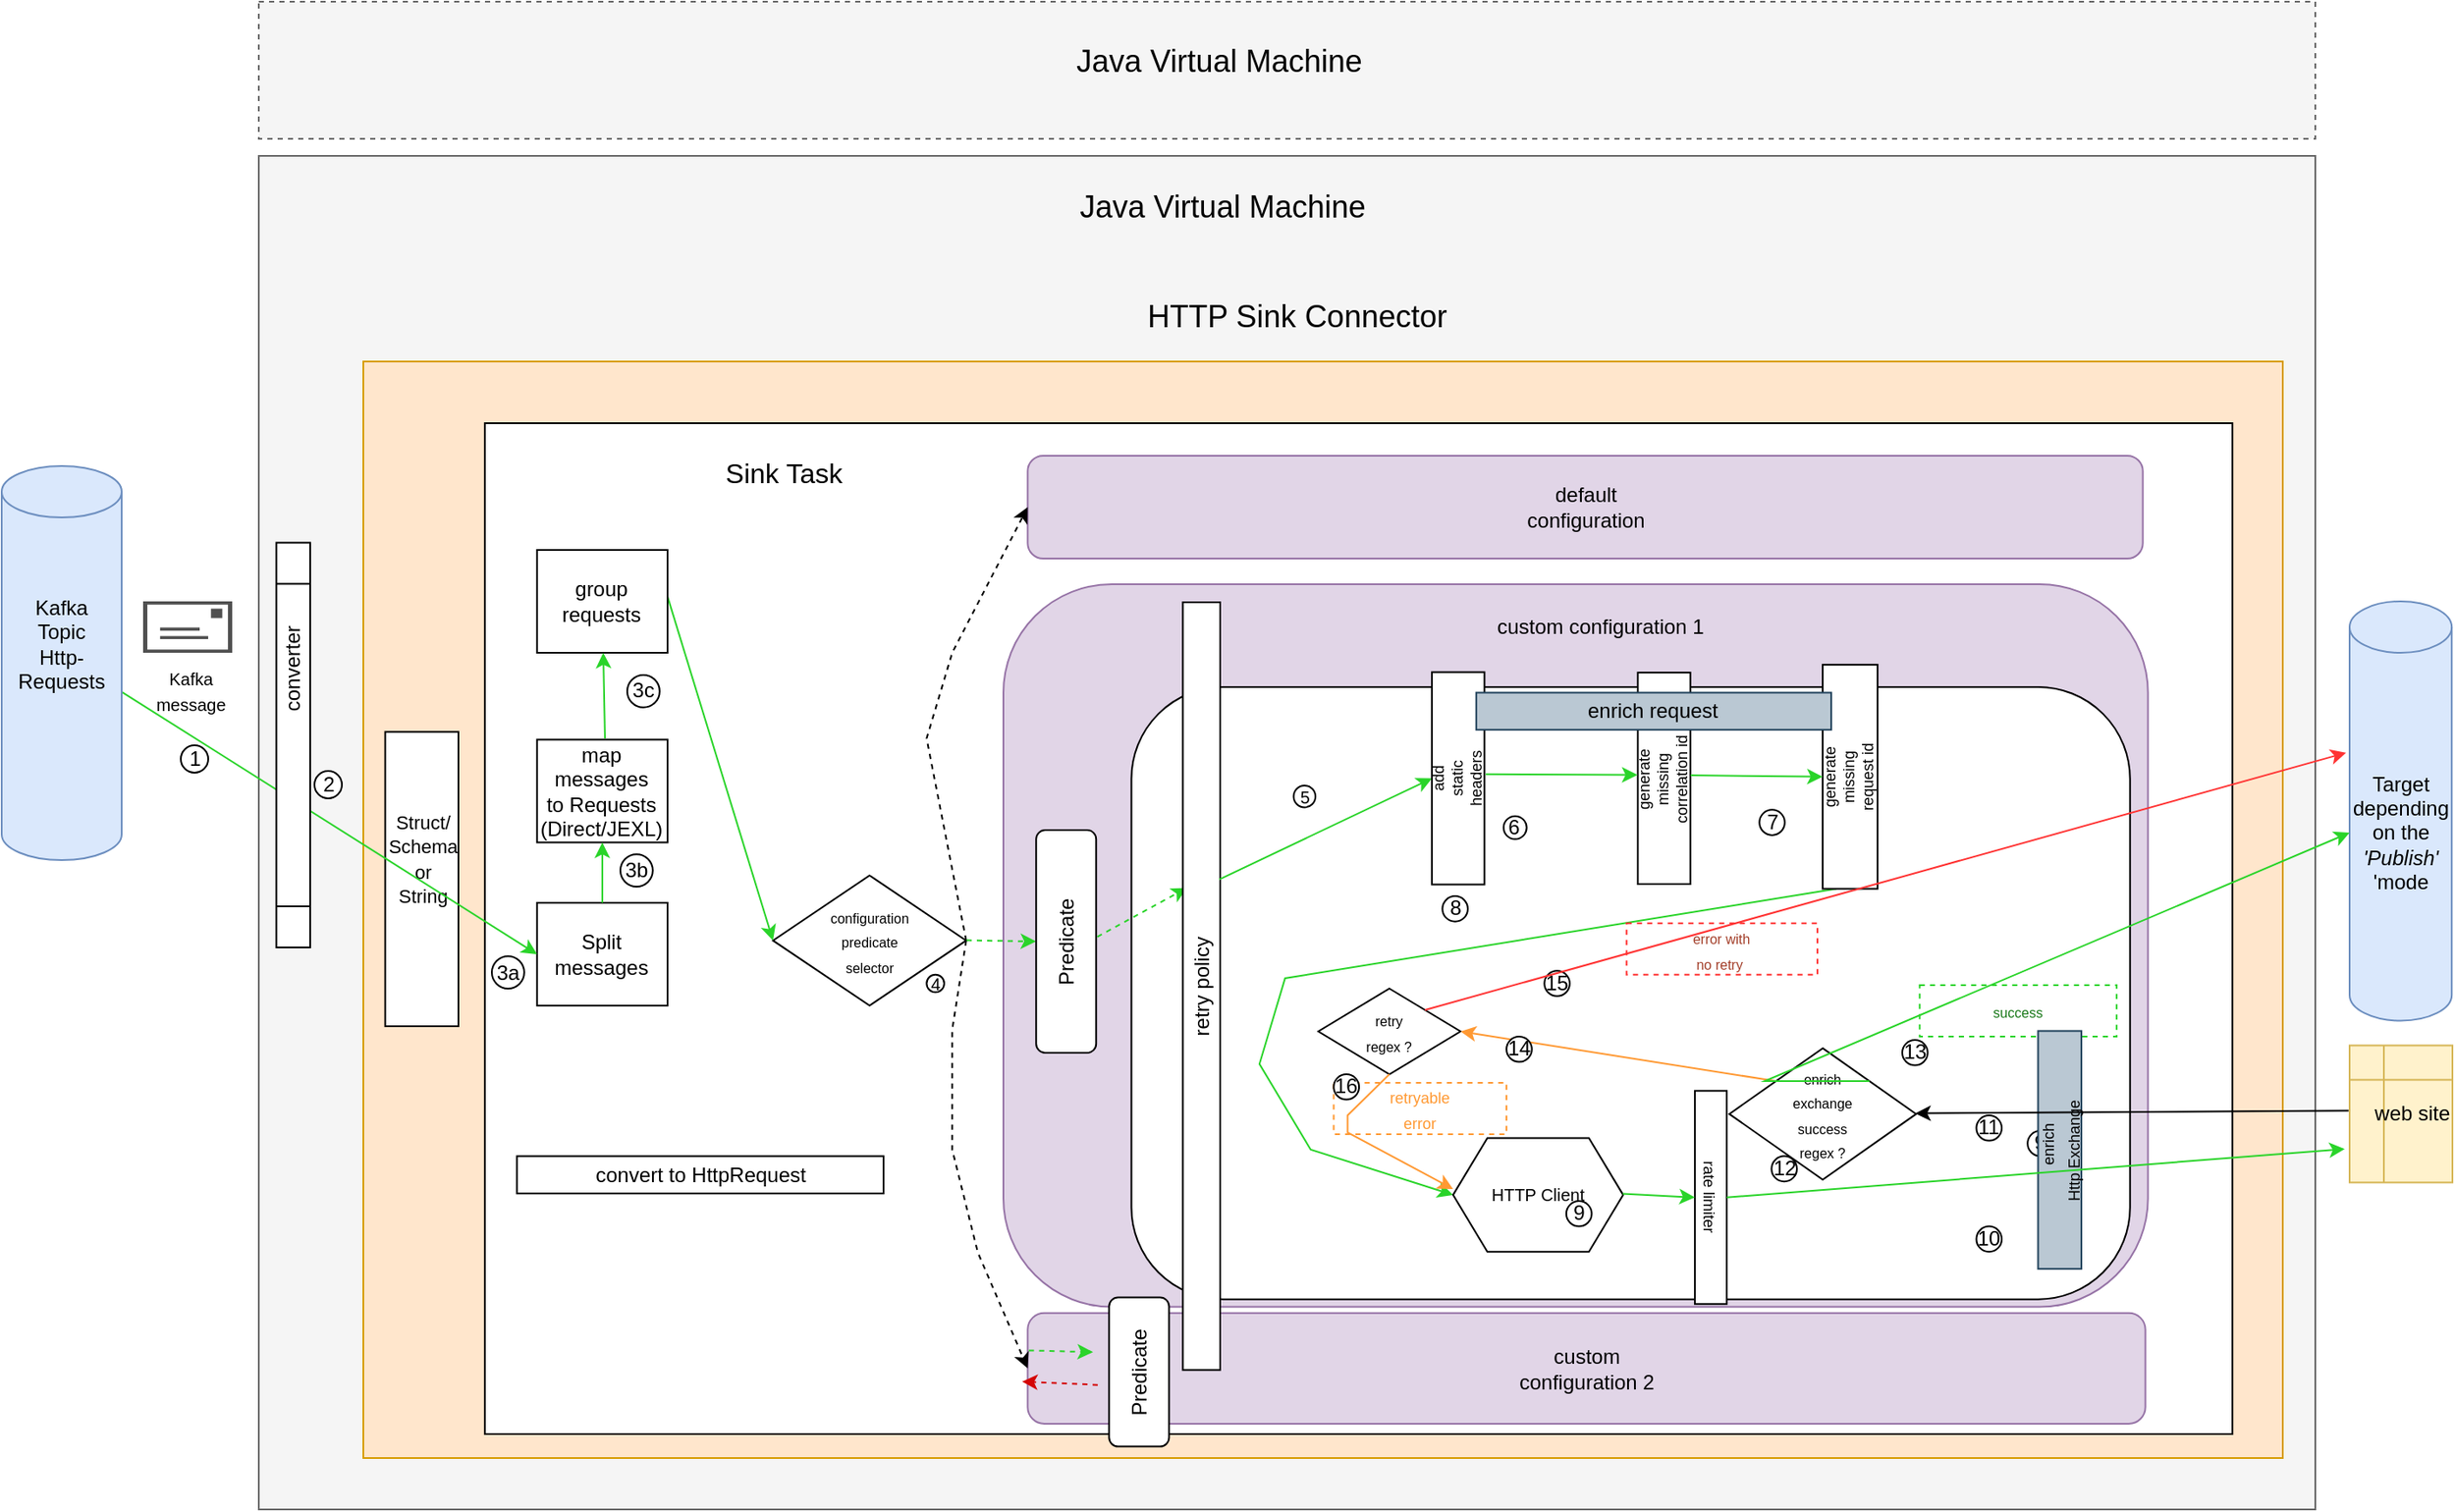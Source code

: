 <mxfile version="24.7.8">
  <diagram name="Page-1" id="ZFtYh5euHaGSYKI5nWg8">
    <mxGraphModel dx="2351" dy="622" grid="1" gridSize="10" guides="1" tooltips="1" connect="1" arrows="1" fold="1" page="1" pageScale="1" pageWidth="1169" pageHeight="827" math="0" shadow="0">
      <root>
        <mxCell id="0" />
        <mxCell id="1" parent="0" />
        <mxCell id="jF5ruYN0ttIUcK19q4et-1" value="" style="rounded=0;whiteSpace=wrap;html=1;" parent="1" vertex="1">
          <mxGeometry x="530" y="350" width="270" height="180" as="geometry" />
        </mxCell>
        <mxCell id="tHTa6dZi5eadQJ8x-i6F-61" value="" style="rounded=0;whiteSpace=wrap;html=1;fillColor=#f5f5f5;fontColor=#333333;strokeColor=#666666;" parent="1" vertex="1">
          <mxGeometry y="100" width="1200" height="790" as="geometry" />
        </mxCell>
        <mxCell id="tHTa6dZi5eadQJ8x-i6F-1" value="" style="rounded=0;whiteSpace=wrap;html=1;fillColor=#ffe6cc;strokeColor=#d79b00;" parent="1" vertex="1">
          <mxGeometry x="61" y="220" width="1120" height="640" as="geometry" />
        </mxCell>
        <mxCell id="XNRodyrHZtmAjJk7T4v3-19" value="" style="rounded=0;whiteSpace=wrap;html=1;" parent="tHTa6dZi5eadQJ8x-i6F-1" vertex="1">
          <mxGeometry x="70.917" y="36" width="1019.71" height="590" as="geometry" />
        </mxCell>
        <mxCell id="tHTa6dZi5eadQJ8x-i6F-13" value="" style="rounded=1;whiteSpace=wrap;html=1;fillColor=#e1d5e7;strokeColor=#9673a6;" parent="tHTa6dZi5eadQJ8x-i6F-1" vertex="1">
          <mxGeometry x="373.503" y="130" width="667.823" height="421.81" as="geometry" />
        </mxCell>
        <mxCell id="tHTa6dZi5eadQJ8x-i6F-53" value="" style="rounded=1;whiteSpace=wrap;html=1;" parent="tHTa6dZi5eadQJ8x-i6F-1" vertex="1">
          <mxGeometry x="448.204" y="190" width="582.665" height="357.34" as="geometry" />
        </mxCell>
        <mxCell id="tHTa6dZi5eadQJ8x-i6F-22" value="&lt;font style=&quot;font-size: 8px;&quot;&gt;configuration&lt;br&gt;predicate&lt;br&gt;selector&lt;/font&gt;" style="rhombus;whiteSpace=wrap;html=1;" parent="tHTa6dZi5eadQJ8x-i6F-1" vertex="1">
          <mxGeometry x="239.042" y="300" width="112.723" height="75.92" as="geometry" />
        </mxCell>
        <mxCell id="tHTa6dZi5eadQJ8x-i6F-14" value="custom&lt;br&gt;configuration 2" style="rounded=1;whiteSpace=wrap;html=1;fillColor=#e1d5e7;strokeColor=#9673a6;" parent="tHTa6dZi5eadQJ8x-i6F-1" vertex="1">
          <mxGeometry x="387.666" y="555.33" width="652.166" height="64.67" as="geometry" />
        </mxCell>
        <mxCell id="tHTa6dZi5eadQJ8x-i6F-26" value="" style="endArrow=classic;html=1;rounded=0;exitX=1;exitY=0.5;exitDx=0;exitDy=0;entryX=0;entryY=0.5;entryDx=0;entryDy=0;dashed=1;" parent="tHTa6dZi5eadQJ8x-i6F-1" source="tHTa6dZi5eadQJ8x-i6F-22" target="tHTa6dZi5eadQJ8x-i6F-14" edge="1">
          <mxGeometry width="50" height="50" relative="1" as="geometry">
            <mxPoint x="342.391" y="325.698" as="sourcePoint" />
            <mxPoint x="430.448" y="336.396" as="targetPoint" />
            <Array as="points">
              <mxPoint x="343.623" y="390" />
              <mxPoint x="343.623" y="460" />
              <mxPoint x="358.563" y="520" />
            </Array>
          </mxGeometry>
        </mxCell>
        <mxCell id="tHTa6dZi5eadQJ8x-i6F-41" value="&lt;font style=&quot;font-size: 9px;&quot;&gt;rate limiter&lt;/font&gt;" style="rounded=0;whiteSpace=wrap;html=1;rotation=90;" parent="tHTa6dZi5eadQJ8x-i6F-1" vertex="1">
          <mxGeometry x="724.052" y="478.6" width="124.427" height="18.6" as="geometry" />
        </mxCell>
        <mxCell id="tHTa6dZi5eadQJ8x-i6F-43" value="" style="endArrow=classic;html=1;rounded=0;exitX=0;exitY=0.25;exitDx=0;exitDy=0;entryX=0;entryY=0.5;entryDx=0;entryDy=0;strokeColor=#2AD42A;" parent="tHTa6dZi5eadQJ8x-i6F-1" source="tHTa6dZi5eadQJ8x-i6F-38" target="tHTa6dZi5eadQJ8x-i6F-48" edge="1">
          <mxGeometry width="50" height="50" relative="1" as="geometry">
            <mxPoint x="838.122" y="300.401" as="sourcePoint" />
            <mxPoint x="862.582" y="300.401" as="targetPoint" />
            <Array as="points">
              <mxPoint x="537.844" y="360" />
              <mxPoint x="522.904" y="410" />
              <mxPoint x="552.784" y="460" />
            </Array>
          </mxGeometry>
        </mxCell>
        <mxCell id="tHTa6dZi5eadQJ8x-i6F-47" value="" style="rounded=0;whiteSpace=wrap;html=1;rotation=-90;" parent="tHTa6dZi5eadQJ8x-i6F-1" vertex="1">
          <mxGeometry x="-51.755" y="280.7" width="171.788" height="42.73" as="geometry" />
        </mxCell>
        <mxCell id="tHTa6dZi5eadQJ8x-i6F-48" value="HTTP Client" style="shape=hexagon;perimeter=hexagonPerimeter2;whiteSpace=wrap;html=1;fixedSize=1;fontSize=10;" parent="tHTa6dZi5eadQJ8x-i6F-1" vertex="1">
          <mxGeometry x="635.875" y="453.27" width="99.257" height="66.33" as="geometry" />
        </mxCell>
        <mxCell id="tHTa6dZi5eadQJ8x-i6F-60" value="&lt;font style=&quot;font-size: 11px;&quot;&gt;Struct/&lt;br&gt;Schema&lt;br style=&quot;border-color: var(--border-color);&quot;&gt;&lt;span style=&quot;border-color: var(--border-color);&quot;&gt;or&lt;/span&gt;&lt;br style=&quot;border-color: var(--border-color);&quot;&gt;&lt;span style=&quot;border-color: var(--border-color);&quot;&gt;String&lt;/span&gt;&lt;/font&gt;" style="text;html=1;strokeColor=none;fillColor=none;align=center;verticalAlign=middle;whiteSpace=wrap;rounded=0;" parent="tHTa6dZi5eadQJ8x-i6F-1" vertex="1">
          <mxGeometry x="-14.02" y="272.968" width="97.842" height="33.511" as="geometry" />
        </mxCell>
        <mxCell id="tHTa6dZi5eadQJ8x-i6F-34" value="" style="endArrow=classic;html=1;rounded=0;entryX=0.628;entryY=0.112;entryDx=0;entryDy=0;exitX=0.521;exitY=1.019;exitDx=0;exitDy=0;exitPerimeter=0;dashed=1;strokeColor=#2AD42A;entryPerimeter=0;" parent="tHTa6dZi5eadQJ8x-i6F-1" source="cOzW87LIYreFFUuOXH_x-15" target="Ac43uv7R3AgQXazofbgx-2" edge="1">
          <mxGeometry width="50" height="50" relative="1" as="geometry">
            <mxPoint x="332.907" y="290" as="sourcePoint" />
            <mxPoint x="715.977" y="261" as="targetPoint" />
          </mxGeometry>
        </mxCell>
        <mxCell id="tHTa6dZi5eadQJ8x-i6F-12" value="default&lt;br&gt;configuration" style="rounded=1;whiteSpace=wrap;html=1;fillColor=#e1d5e7;strokeColor=#9673a6;" parent="tHTa6dZi5eadQJ8x-i6F-1" vertex="1">
          <mxGeometry x="387.667" y="55" width="650.663" height="60" as="geometry" />
        </mxCell>
        <mxCell id="tHTa6dZi5eadQJ8x-i6F-23" value="" style="endArrow=classic;html=1;rounded=0;entryX=0;entryY=0.5;entryDx=0;entryDy=0;dashed=1;exitX=1;exitY=0.5;exitDx=0;exitDy=0;" parent="tHTa6dZi5eadQJ8x-i6F-1" source="tHTa6dZi5eadQJ8x-i6F-22" target="tHTa6dZi5eadQJ8x-i6F-12" edge="1">
          <mxGeometry width="50" height="50" relative="1" as="geometry">
            <mxPoint x="409.521" y="287.321" as="sourcePoint" />
            <mxPoint x="400.629" y="233.049" as="targetPoint" />
            <Array as="points">
              <mxPoint x="328.683" y="220" />
              <mxPoint x="343.623" y="170" />
            </Array>
          </mxGeometry>
        </mxCell>
        <mxCell id="Wj0ktSkpbjUrqCBqz8-A-1" value="&lt;font style=&quot;font-size: 8px;&quot;&gt;enrich&lt;br&gt;exchange&lt;br&gt;success&lt;br&gt;regex ?&lt;/font&gt;" style="rhombus;whiteSpace=wrap;html=1;" parent="tHTa6dZi5eadQJ8x-i6F-1" vertex="1">
          <mxGeometry x="797.066" y="400.84" width="109.006" height="76.7" as="geometry" />
        </mxCell>
        <mxCell id="Wj0ktSkpbjUrqCBqz8-A-2" value="&lt;font style=&quot;font-size: 8px;&quot;&gt;retry&lt;br&gt;regex ?&lt;/font&gt;" style="rhombus;whiteSpace=wrap;html=1;" parent="tHTa6dZi5eadQJ8x-i6F-1" vertex="1">
          <mxGeometry x="557.249" y="366" width="82.973" height="50" as="geometry" />
        </mxCell>
        <mxCell id="Wj0ktSkpbjUrqCBqz8-A-3" value="&lt;font color=&quot;#187818&quot; style=&quot;font-size: 8px;&quot;&gt;success&lt;/font&gt;" style="text;html=1;strokeColor=#2AD42A;fillColor=none;align=center;verticalAlign=middle;whiteSpace=wrap;rounded=0;dashed=1;" parent="tHTa6dZi5eadQJ8x-i6F-1" vertex="1">
          <mxGeometry x="908.157" y="364.0" width="114.921" height="30" as="geometry" />
        </mxCell>
        <mxCell id="Wj0ktSkpbjUrqCBqz8-A-4" value="" style="endArrow=classic;html=1;rounded=0;entryX=1;entryY=0.5;entryDx=0;entryDy=0;exitX=0;exitY=0;exitDx=0;exitDy=0;strokeColor=#FF9933;" parent="tHTa6dZi5eadQJ8x-i6F-1" source="Wj0ktSkpbjUrqCBqz8-A-1" target="Wj0ktSkpbjUrqCBqz8-A-2" edge="1">
          <mxGeometry width="50" height="50" relative="1" as="geometry">
            <mxPoint x="696.824" y="440" as="sourcePoint" />
            <mxPoint x="792.591" y="390" as="targetPoint" />
          </mxGeometry>
        </mxCell>
        <mxCell id="Wj0ktSkpbjUrqCBqz8-A-31" value="&lt;font color=&quot;#a33f2a&quot; style=&quot;font-size: 8px;&quot;&gt;error with&lt;br&gt;no retry&amp;nbsp;&lt;/font&gt;" style="text;html=1;strokeColor=#FF3333;fillColor=none;align=center;verticalAlign=middle;whiteSpace=wrap;rounded=0;dashed=1;" parent="tHTa6dZi5eadQJ8x-i6F-1" vertex="1">
          <mxGeometry x="737.145" y="327.9" width="111.334" height="30" as="geometry" />
        </mxCell>
        <mxCell id="Wj0ktSkpbjUrqCBqz8-A-33" value="" style="endArrow=classic;html=1;rounded=0;entryX=0;entryY=0.448;entryDx=0;entryDy=0;exitX=0.5;exitY=1;exitDx=0;exitDy=0;entryPerimeter=0;strokeColor=#FF9933;" parent="tHTa6dZi5eadQJ8x-i6F-1" source="Wj0ktSkpbjUrqCBqz8-A-2" target="tHTa6dZi5eadQJ8x-i6F-48" edge="1">
          <mxGeometry width="50" height="50" relative="1" as="geometry">
            <mxPoint x="802.168" y="436" as="sourcePoint" />
            <mxPoint x="690.755" y="459.675" as="targetPoint" />
            <Array as="points">
              <mxPoint x="574.321" y="440" />
              <mxPoint x="574.321" y="450" />
            </Array>
          </mxGeometry>
        </mxCell>
        <mxCell id="XNRodyrHZtmAjJk7T4v3-3" value="3a" style="ellipse;whiteSpace=wrap;html=1;aspect=fixed;" parent="tHTa6dZi5eadQJ8x-i6F-1" vertex="1">
          <mxGeometry x="75" y="347.1" width="18.9" height="18.9" as="geometry" />
        </mxCell>
        <mxCell id="XNRodyrHZtmAjJk7T4v3-10" value="9" style="ellipse;whiteSpace=wrap;html=1;aspect=fixed;" parent="tHTa6dZi5eadQJ8x-i6F-1" vertex="1">
          <mxGeometry x="971.11" y="449" width="14.8" height="14.8" as="geometry" />
        </mxCell>
        <mxCell id="XNRodyrHZtmAjJk7T4v3-11" value="10" style="ellipse;whiteSpace=wrap;html=1;aspect=fixed;" parent="tHTa6dZi5eadQJ8x-i6F-1" vertex="1">
          <mxGeometry x="941.227" y="504.8" width="14.8" height="14.8" as="geometry" />
        </mxCell>
        <mxCell id="XNRodyrHZtmAjJk7T4v3-12" value="11" style="ellipse;whiteSpace=wrap;html=1;aspect=fixed;" parent="tHTa6dZi5eadQJ8x-i6F-1" vertex="1">
          <mxGeometry x="941.222" y="440" width="14.8" height="14.8" as="geometry" />
        </mxCell>
        <mxCell id="XNRodyrHZtmAjJk7T4v3-14" value="12" style="ellipse;whiteSpace=wrap;html=1;aspect=fixed;" parent="tHTa6dZi5eadQJ8x-i6F-1" vertex="1">
          <mxGeometry x="821.707" y="463.8" width="14.8" height="14.8" as="geometry" />
        </mxCell>
        <mxCell id="XNRodyrHZtmAjJk7T4v3-20" value="&lt;font style=&quot;font-size: 16px;&quot;&gt;Sink Task&lt;/font&gt;" style="text;html=1;strokeColor=none;fillColor=none;align=center;verticalAlign=middle;whiteSpace=wrap;rounded=0;fontSize=16;" parent="tHTa6dZi5eadQJ8x-i6F-1" vertex="1">
          <mxGeometry x="191.547" y="50" width="107.255" height="30" as="geometry" />
        </mxCell>
        <mxCell id="Ac43uv7R3AgQXazofbgx-2" value="retry policy" style="rounded=0;whiteSpace=wrap;html=1;rotation=-90;" parent="tHTa6dZi5eadQJ8x-i6F-1" vertex="1">
          <mxGeometry x="265.053" y="353.7" width="448.069" height="21.78" as="geometry" />
        </mxCell>
        <mxCell id="Ac43uv7R3AgQXazofbgx-5" value="" style="endArrow=classic;html=1;rounded=0;exitX=0.997;exitY=0.489;exitDx=0;exitDy=0;exitPerimeter=0;entryX=0.5;entryY=1;entryDx=0;entryDy=0;strokeColor=#2AD42A;" parent="tHTa6dZi5eadQJ8x-i6F-1" source="tHTa6dZi5eadQJ8x-i6F-48" target="tHTa6dZi5eadQJ8x-i6F-41" edge="1">
          <mxGeometry width="50" height="50" relative="1" as="geometry">
            <mxPoint x="686.731" y="477.54" as="sourcePoint" />
            <mxPoint x="973.891" y="507.54" as="targetPoint" />
          </mxGeometry>
        </mxCell>
        <mxCell id="Ac43uv7R3AgQXazofbgx-6" value="&lt;font color=&quot;#ff9933&quot; style=&quot;font-size: 9px;&quot;&gt;&lt;font style=&quot;font-size: 9px;&quot;&gt;retryable&lt;br&gt;&lt;/font&gt;error&lt;/font&gt;" style="text;html=1;strokeColor=#FF9933;fillColor=none;align=center;verticalAlign=middle;whiteSpace=wrap;rounded=0;dashed=1;" parent="tHTa6dZi5eadQJ8x-i6F-1" vertex="1">
          <mxGeometry x="566.231" y="421" width="100.816" height="30" as="geometry" />
        </mxCell>
        <mxCell id="Ac43uv7R3AgQXazofbgx-7" value="&lt;font style=&quot;font-size: 9px;&quot;&gt;&amp;nbsp; &amp;nbsp;enrich &lt;br&gt;Http Exchange&lt;/font&gt;" style="rounded=0;whiteSpace=wrap;html=1;rotation=-90;fillColor=#bac8d3;strokeColor=#23445d;" parent="tHTa6dZi5eadQJ8x-i6F-1" vertex="1">
          <mxGeometry x="920.431" y="447.53" width="138.853" height="25.26" as="geometry" />
        </mxCell>
        <mxCell id="cOzW87LIYreFFUuOXH_x-1" value="convert to HttpRequest" style="rounded=0;whiteSpace=wrap;html=1;rotation=0;" parent="tHTa6dZi5eadQJ8x-i6F-1" vertex="1">
          <mxGeometry x="89.648" y="463.8" width="213.935" height="21.78" as="geometry" />
        </mxCell>
        <mxCell id="XNRodyrHZtmAjJk7T4v3-4" value="&lt;font style=&quot;font-size: 10px;&quot;&gt;4&lt;/font&gt;" style="ellipse;whiteSpace=wrap;html=1;aspect=fixed;" parent="tHTa6dZi5eadQJ8x-i6F-1" vertex="1">
          <mxGeometry x="328.69" y="357.895" width="10.264" height="10.264" as="geometry" />
        </mxCell>
        <mxCell id="4L-dwNQLfdC4OtOo0L4F-2" value="" style="group" parent="tHTa6dZi5eadQJ8x-i6F-1" vertex="1" connectable="0">
          <mxGeometry x="508.477" y="182.99" width="288.597" height="143.87" as="geometry" />
        </mxCell>
        <mxCell id="XNRodyrHZtmAjJk7T4v3-9" value="8" style="ellipse;whiteSpace=wrap;html=1;aspect=fixed;" parent="4L-dwNQLfdC4OtOo0L4F-2" vertex="1">
          <mxGeometry x="121.186" y="129.07" width="14.8" height="14.8" as="geometry" />
        </mxCell>
        <mxCell id="cOzW87LIYreFFUuOXH_x-14" value="" style="group" parent="4L-dwNQLfdC4OtOo0L4F-2" vertex="1" connectable="0">
          <mxGeometry x="40.338" y="65.5" width="136.657" height="30.3" as="geometry" />
        </mxCell>
        <mxCell id="XNRodyrHZtmAjJk7T4v3-7" value="6" style="ellipse;whiteSpace=wrap;html=1;aspect=fixed;" parent="cOzW87LIYreFFUuOXH_x-14" vertex="1">
          <mxGeometry x="116.533" y="16.83" width="13.47" height="13.47" as="geometry" />
        </mxCell>
        <mxCell id="XNRodyrHZtmAjJk7T4v3-5" value="&lt;font style=&quot;font-size: 10px;&quot;&gt;5&lt;/font&gt;" style="ellipse;whiteSpace=wrap;html=1;aspect=fixed;" parent="cOzW87LIYreFFUuOXH_x-14" vertex="1">
          <mxGeometry x="-5.976" y="-1" width="12.73" height="12.73" as="geometry" />
        </mxCell>
        <mxCell id="cOzW87LIYreFFUuOXH_x-3" value="" style="endArrow=classic;html=1;rounded=0;exitX=0.639;exitY=0.975;exitDx=0;exitDy=0;entryX=0.5;entryY=0;entryDx=0;entryDy=0;exitPerimeter=0;strokeColor=#2AD42A;" parent="tHTa6dZi5eadQJ8x-i6F-1" source="Ac43uv7R3AgQXazofbgx-2" target="tHTa6dZi5eadQJ8x-i6F-35" edge="1">
          <mxGeometry width="50" height="50" relative="1" as="geometry">
            <mxPoint x="570.757" y="255.21" as="sourcePoint" />
            <mxPoint x="643.964" y="255.21" as="targetPoint" />
          </mxGeometry>
        </mxCell>
        <mxCell id="UUoB5hmwORXYYPmFXGst-3" value="9" style="ellipse;whiteSpace=wrap;html=1;aspect=fixed;" parent="tHTa6dZi5eadQJ8x-i6F-1" vertex="1">
          <mxGeometry x="701.943" y="490" width="14.8" height="14.8" as="geometry" />
        </mxCell>
        <mxCell id="cOzW87LIYreFFUuOXH_x-9" value="14" style="ellipse;whiteSpace=wrap;html=1;aspect=fixed;" parent="tHTa6dZi5eadQJ8x-i6F-1" vertex="1">
          <mxGeometry x="667.047" y="394.0" width="14.8" height="14.8" as="geometry" />
        </mxCell>
        <mxCell id="cOzW87LIYreFFUuOXH_x-10" value="15" style="ellipse;whiteSpace=wrap;html=1;aspect=fixed;" parent="tHTa6dZi5eadQJ8x-i6F-1" vertex="1">
          <mxGeometry x="689.158" y="355.63" width="14.8" height="14.8" as="geometry" />
        </mxCell>
        <mxCell id="cOzW87LIYreFFUuOXH_x-11" value="16" style="ellipse;whiteSpace=wrap;html=1;aspect=fixed;" parent="tHTa6dZi5eadQJ8x-i6F-1" vertex="1">
          <mxGeometry x="566.231" y="416" width="14.8" height="14.8" as="geometry" />
        </mxCell>
        <mxCell id="tHTa6dZi5eadQJ8x-i6F-16" value="custom configuration 1" style="text;html=1;strokeColor=none;fillColor=none;align=center;verticalAlign=middle;whiteSpace=wrap;rounded=0;" parent="tHTa6dZi5eadQJ8x-i6F-1" vertex="1">
          <mxGeometry x="655.408" y="140" width="134.461" height="30" as="geometry" />
        </mxCell>
        <mxCell id="cOzW87LIYreFFUuOXH_x-13" value="" style="group" parent="tHTa6dZi5eadQJ8x-i6F-1" vertex="1" connectable="0">
          <mxGeometry x="597.605" y="174.73" width="239.125" height="128.27" as="geometry" />
        </mxCell>
        <mxCell id="cOzW87LIYreFFUuOXH_x-2" value="" style="group;rotation=0;" parent="cOzW87LIYreFFUuOXH_x-13" vertex="1" connectable="0">
          <mxGeometry width="207.145" height="128.27" as="geometry" />
        </mxCell>
        <mxCell id="tHTa6dZi5eadQJ8x-i6F-38" value="generate&lt;br style=&quot;font-size: 9px;&quot;&gt;missing&lt;br style=&quot;font-size: 9px;&quot;&gt;request id" style="rounded=0;whiteSpace=wrap;html=1;rotation=-90;fontSize=9;" parent="cOzW87LIYreFFUuOXH_x-2" vertex="1">
          <mxGeometry x="204.555" y="51.608" width="130.812" height="32.032" as="geometry" />
        </mxCell>
        <mxCell id="tHTa6dZi5eadQJ8x-i6F-35" value="add&lt;br style=&quot;font-size: 9px;&quot;&gt;static&lt;br style=&quot;font-size: 9px;&quot;&gt;headers" style="rounded=0;whiteSpace=wrap;html=1;rotation=-90;fontSize=9;" parent="cOzW87LIYreFFUuOXH_x-2" vertex="1">
          <mxGeometry x="-20.714" y="53.221" width="123.936" height="30.655" as="geometry" />
        </mxCell>
        <mxCell id="tHTa6dZi5eadQJ8x-i6F-37" value="&lt;font style=&quot;font-size: 9px;&quot;&gt;generate&lt;br style=&quot;font-size: 9px;&quot;&gt;missing&lt;br style=&quot;font-size: 9px;&quot;&gt;correlation id&lt;/font&gt;" style="rounded=0;whiteSpace=wrap;html=1;rotation=-90;fontSize=9;" parent="cOzW87LIYreFFUuOXH_x-2" vertex="1">
          <mxGeometry x="99.688" y="53.221" width="123.43" height="30.655" as="geometry" />
        </mxCell>
        <mxCell id="jF5ruYN0ttIUcK19q4et-3" value="enrich request" style="rounded=0;whiteSpace=wrap;html=1;fillColor=#bac8d3;strokeColor=#23445d;rotation=0;" parent="cOzW87LIYreFFUuOXH_x-2" vertex="1">
          <mxGeometry x="51.786" y="18.547" width="207.145" height="21.641" as="geometry" />
        </mxCell>
        <mxCell id="tHTa6dZi5eadQJ8x-i6F-39" value="" style="endArrow=classic;html=1;rounded=0;exitX=0.519;exitY=1.024;exitDx=0;exitDy=0;entryX=0.516;entryY=-0.006;entryDx=0;entryDy=0;entryPerimeter=0;exitPerimeter=0;strokeColor=#2AD42A;" parent="cOzW87LIYreFFUuOXH_x-2" source="tHTa6dZi5eadQJ8x-i6F-35" target="tHTa6dZi5eadQJ8x-i6F-37" edge="1">
          <mxGeometry width="50" height="50" relative="1" as="geometry">
            <mxPoint x="702.998" y="154.824" as="sourcePoint" />
            <mxPoint x="752.194" y="155.63" as="targetPoint" />
          </mxGeometry>
        </mxCell>
        <mxCell id="tHTa6dZi5eadQJ8x-i6F-40" value="" style="endArrow=classic;html=1;rounded=0;exitX=0.514;exitY=1.006;exitDx=0;exitDy=0;entryX=0.5;entryY=0;entryDx=0;entryDy=0;exitPerimeter=0;strokeColor=#2AD42A;" parent="cOzW87LIYreFFUuOXH_x-2" source="tHTa6dZi5eadQJ8x-i6F-37" target="tHTa6dZi5eadQJ8x-i6F-38" edge="1">
          <mxGeometry width="50" height="50" relative="1" as="geometry">
            <mxPoint x="794.918" y="155.63" as="sourcePoint" />
            <mxPoint x="815.632" y="155.63" as="targetPoint" />
          </mxGeometry>
        </mxCell>
        <mxCell id="XNRodyrHZtmAjJk7T4v3-8" value="7" style="ellipse;whiteSpace=wrap;html=1;aspect=fixed;" parent="cOzW87LIYreFFUuOXH_x-13" vertex="1">
          <mxGeometry x="217.014" y="86.91" width="14.8" height="14.8" as="geometry" />
        </mxCell>
        <mxCell id="cOzW87LIYreFFUuOXH_x-5" value="13" style="ellipse;whiteSpace=wrap;html=1;aspect=fixed;" parent="tHTa6dZi5eadQJ8x-i6F-1" vertex="1">
          <mxGeometry x="897.991" y="396.0" width="14.8" height="14.8" as="geometry" />
        </mxCell>
        <mxCell id="cOzW87LIYreFFUuOXH_x-16" value="" style="endArrow=classic;html=1;rounded=0;entryX=0.5;entryY=0;entryDx=0;entryDy=0;exitX=1.002;exitY=0.498;exitDx=0;exitDy=0;exitPerimeter=0;dashed=1;strokeColor=#2AD42A;" parent="tHTa6dZi5eadQJ8x-i6F-1" source="tHTa6dZi5eadQJ8x-i6F-22" target="cOzW87LIYreFFUuOXH_x-15" edge="1">
          <mxGeometry width="50" height="50" relative="1" as="geometry">
            <mxPoint x="815.731" y="488" as="sourcePoint" />
            <mxPoint x="939.733" y="476" as="targetPoint" />
          </mxGeometry>
        </mxCell>
        <mxCell id="cOzW87LIYreFFUuOXH_x-15" value="Predicate" style="rounded=1;whiteSpace=wrap;html=1;rotation=-90;" parent="tHTa6dZi5eadQJ8x-i6F-1" vertex="1">
          <mxGeometry x="345.117" y="321" width="129.979" height="35" as="geometry" />
        </mxCell>
        <mxCell id="cOzW87LIYreFFUuOXH_x-17" value="Predicate" style="rounded=1;whiteSpace=wrap;html=1;rotation=-90;" parent="tHTa6dZi5eadQJ8x-i6F-1" vertex="1">
          <mxGeometry x="409.15" y="572.26" width="87.011" height="35" as="geometry" />
        </mxCell>
        <mxCell id="cOzW87LIYreFFUuOXH_x-19" value="" style="endArrow=classic;html=1;rounded=0;entryX=0.5;entryY=0;entryDx=0;entryDy=0;exitX=0.001;exitY=0.338;exitDx=0;exitDy=0;exitPerimeter=0;dashed=1;strokeColor=#2AD42A;" parent="tHTa6dZi5eadQJ8x-i6F-1" source="tHTa6dZi5eadQJ8x-i6F-14" edge="1">
          <mxGeometry width="50" height="50" relative="1" as="geometry">
            <mxPoint x="394.419" y="577.17" as="sourcePoint" />
            <mxPoint x="425.793" y="578.17" as="targetPoint" />
          </mxGeometry>
        </mxCell>
        <mxCell id="cOzW87LIYreFFUuOXH_x-20" value="" style="endArrow=classic;html=1;rounded=0;exitX=0.559;exitY=0.039;exitDx=0;exitDy=0;exitPerimeter=0;dashed=1;strokeColor=#D40606;entryX=-0.005;entryY=0.449;entryDx=0;entryDy=0;entryPerimeter=0;" parent="tHTa6dZi5eadQJ8x-i6F-1" edge="1">
          <mxGeometry width="50" height="50" relative="1" as="geometry">
            <mxPoint x="428.55" y="597.324" as="sourcePoint" />
            <mxPoint x="384.405" y="595.367" as="targetPoint" />
          </mxGeometry>
        </mxCell>
        <mxCell id="ErqVy0nXkdoiBcEUxx5d-2" value="" style="endArrow=classic;html=1;rounded=0;entryX=0;entryY=0.5;entryDx=0;entryDy=0;strokeColor=#2AD42A;exitX=0.985;exitY=0.393;exitDx=0;exitDy=0;exitPerimeter=0;" parent="tHTa6dZi5eadQJ8x-i6F-1" target="tHTa6dZi5eadQJ8x-i6F-22" edge="1" source="0v6PDwLNq707CokXKCBI-8">
          <mxGeometry width="50" height="50" relative="1" as="geometry">
            <mxPoint x="198.566" y="350" as="sourcePoint" />
            <mxPoint x="102.12" y="312" as="targetPoint" />
          </mxGeometry>
        </mxCell>
        <mxCell id="0v6PDwLNq707CokXKCBI-4" value="Split&lt;div&gt;messages&lt;/div&gt;" style="rounded=0;whiteSpace=wrap;html=1;" vertex="1" parent="tHTa6dZi5eadQJ8x-i6F-1">
          <mxGeometry x="101.36" y="315.92" width="76.18" height="60" as="geometry" />
        </mxCell>
        <mxCell id="0v6PDwLNq707CokXKCBI-5" value="map&lt;div&gt;messages&lt;/div&gt;&lt;div&gt;to Requests&lt;/div&gt;&lt;div&gt;(Direct/JEXL)&lt;/div&gt;" style="rounded=0;whiteSpace=wrap;html=1;" vertex="1" parent="tHTa6dZi5eadQJ8x-i6F-1">
          <mxGeometry x="101.36" y="220.7" width="76.18" height="60" as="geometry" />
        </mxCell>
        <mxCell id="0v6PDwLNq707CokXKCBI-7" value="" style="endArrow=classic;html=1;rounded=0;entryX=0.5;entryY=1;entryDx=0;entryDy=0;strokeColor=#2AD42A;exitX=0.5;exitY=0;exitDx=0;exitDy=0;" edge="1" parent="tHTa6dZi5eadQJ8x-i6F-1" source="0v6PDwLNq707CokXKCBI-4" target="0v6PDwLNq707CokXKCBI-5">
          <mxGeometry width="50" height="50" relative="1" as="geometry">
            <mxPoint x="208.566" y="360" as="sourcePoint" />
            <mxPoint x="249" y="348" as="targetPoint" />
          </mxGeometry>
        </mxCell>
        <mxCell id="0v6PDwLNq707CokXKCBI-8" value="group&lt;div&gt;requests&lt;/div&gt;" style="rounded=0;whiteSpace=wrap;html=1;" vertex="1" parent="tHTa6dZi5eadQJ8x-i6F-1">
          <mxGeometry x="101.36" y="110" width="76.18" height="60" as="geometry" />
        </mxCell>
        <mxCell id="0v6PDwLNq707CokXKCBI-10" value="3b" style="ellipse;whiteSpace=wrap;html=1;aspect=fixed;" vertex="1" parent="tHTa6dZi5eadQJ8x-i6F-1">
          <mxGeometry x="150" y="287.58" width="18.9" height="18.9" as="geometry" />
        </mxCell>
        <mxCell id="0v6PDwLNq707CokXKCBI-11" value="3c" style="ellipse;whiteSpace=wrap;html=1;aspect=fixed;" vertex="1" parent="tHTa6dZi5eadQJ8x-i6F-1">
          <mxGeometry x="154" y="182.99" width="18.9" height="18.9" as="geometry" />
        </mxCell>
        <mxCell id="tHTa6dZi5eadQJ8x-i6F-2" value="&lt;font style=&quot;font-size: 18px;&quot;&gt;HTTP Sink Connector&lt;/font&gt;" style="text;html=1;strokeColor=none;fillColor=none;align=center;verticalAlign=middle;whiteSpace=wrap;rounded=0;" parent="1" vertex="1">
          <mxGeometry x="482" y="179" width="248" height="30" as="geometry" />
        </mxCell>
        <mxCell id="tHTa6dZi5eadQJ8x-i6F-11" value="" style="endArrow=classic;html=1;rounded=0;exitX=1.005;exitY=0.574;exitDx=0;exitDy=0;exitPerimeter=0;entryX=0;entryY=0.5;entryDx=0;entryDy=0;strokeColor=#2AD42A;" parent="1" source="tHTa6dZi5eadQJ8x-i6F-5" target="0v6PDwLNq707CokXKCBI-4" edge="1">
          <mxGeometry width="50" height="50" relative="1" as="geometry">
            <mxPoint x="680" y="430" as="sourcePoint" />
            <mxPoint x="138.082" y="548.7" as="targetPoint" />
          </mxGeometry>
        </mxCell>
        <mxCell id="tHTa6dZi5eadQJ8x-i6F-62" value="&lt;font style=&quot;font-size: 18px;&quot;&gt;Java Virtual Machine&lt;/font&gt;" style="text;html=1;strokeColor=none;fillColor=none;align=center;verticalAlign=middle;whiteSpace=wrap;rounded=0;" parent="1" vertex="1">
          <mxGeometry x="468" y="115" width="189" height="30" as="geometry" />
        </mxCell>
        <mxCell id="tHTa6dZi5eadQJ8x-i6F-18" value="Target&lt;br&gt;depending on the &lt;i&gt;&#39;Publish&#39;&lt;/i&gt; &#39;mode" style="shape=cylinder3;whiteSpace=wrap;html=1;boundedLbl=1;backgroundOutline=1;size=15;fillColor=#dae8fc;strokeColor=#6c8ebf;" parent="1" vertex="1">
          <mxGeometry x="1220" y="360" width="59.6" height="244.75" as="geometry" />
        </mxCell>
        <mxCell id="tHTa6dZi5eadQJ8x-i6F-51" value="&amp;nbsp; &amp;nbsp; web site" style="shape=internalStorage;whiteSpace=wrap;html=1;backgroundOutline=1;fillColor=#fff2cc;strokeColor=#d6b656;" parent="1" vertex="1">
          <mxGeometry x="1220" y="619.19" width="60" height="80" as="geometry" />
        </mxCell>
        <mxCell id="tHTa6dZi5eadQJ8x-i6F-55" value="" style="endArrow=classic;html=1;rounded=0;exitX=-0.01;exitY=0.475;exitDx=0;exitDy=0;exitPerimeter=0;" parent="1" source="tHTa6dZi5eadQJ8x-i6F-51" target="Wj0ktSkpbjUrqCBqz8-A-1" edge="1">
          <mxGeometry width="50" height="50" relative="1" as="geometry">
            <mxPoint x="1053.073" y="640.2" as="sourcePoint" />
            <mxPoint x="833" y="630" as="targetPoint" />
          </mxGeometry>
        </mxCell>
        <mxCell id="tHTa6dZi5eadQJ8x-i6F-52" value="" style="endArrow=classic;html=1;rounded=0;exitX=0.5;exitY=0;exitDx=0;exitDy=0;strokeColor=#2AD42A;entryX=-0.047;entryY=0.755;entryDx=0;entryDy=0;entryPerimeter=0;" parent="1" source="tHTa6dZi5eadQJ8x-i6F-41" target="tHTa6dZi5eadQJ8x-i6F-51" edge="1">
          <mxGeometry width="50" height="50" relative="1" as="geometry">
            <mxPoint x="814" y="661" as="sourcePoint" />
            <mxPoint x="1053" y="680" as="targetPoint" />
          </mxGeometry>
        </mxCell>
        <mxCell id="Wj0ktSkpbjUrqCBqz8-A-5" value="" style="endArrow=classic;html=1;rounded=0;exitX=1;exitY=0;exitDx=0;exitDy=0;entryX=-0.034;entryY=0.361;entryDx=0;entryDy=0;entryPerimeter=0;strokeColor=#FF3333;" parent="1" source="Wj0ktSkpbjUrqCBqz8-A-2" target="tHTa6dZi5eadQJ8x-i6F-18" edge="1">
          <mxGeometry width="50" height="50" relative="1" as="geometry">
            <mxPoint x="793" y="600" as="sourcePoint" />
            <mxPoint x="843" y="550" as="targetPoint" />
          </mxGeometry>
        </mxCell>
        <mxCell id="XNRodyrHZtmAjJk7T4v3-1" value="1" style="ellipse;whiteSpace=wrap;html=1;aspect=fixed;" parent="1" vertex="1">
          <mxGeometry x="-45.5" y="444" width="16" height="16" as="geometry" />
        </mxCell>
        <mxCell id="XNRodyrHZtmAjJk7T4v3-2" value="2" style="ellipse;whiteSpace=wrap;html=1;aspect=fixed;" parent="1" vertex="1">
          <mxGeometry x="32.5" y="459" width="16" height="16" as="geometry" />
        </mxCell>
        <mxCell id="XNRodyrHZtmAjJk7T4v3-17" value="" style="rounded=0;whiteSpace=wrap;html=1;dashed=1;fillColor=#f5f5f5;fontColor=#333333;strokeColor=#666666;" parent="1" vertex="1">
          <mxGeometry y="10" width="1200" height="80" as="geometry" />
        </mxCell>
        <mxCell id="XNRodyrHZtmAjJk7T4v3-18" value="&lt;font style=&quot;font-size: 18px;&quot;&gt;Java Virtual Machine&lt;/font&gt;" style="text;html=1;strokeColor=none;fillColor=none;align=center;verticalAlign=middle;whiteSpace=wrap;rounded=0;" parent="1" vertex="1">
          <mxGeometry x="461" y="30" width="199" height="30" as="geometry" />
        </mxCell>
        <mxCell id="UUoB5hmwORXYYPmFXGst-1" value="" style="group" parent="1" vertex="1" connectable="0">
          <mxGeometry x="-80" y="360" width="80" height="72" as="geometry" />
        </mxCell>
        <mxCell id="tHTa6dZi5eadQJ8x-i6F-9" value="" style="sketch=0;pointerEvents=1;shadow=0;dashed=0;html=1;strokeColor=none;fillColor=#505050;labelPosition=center;verticalLabelPosition=bottom;verticalAlign=top;outlineConnect=0;align=center;shape=mxgraph.office.concepts.email;" parent="UUoB5hmwORXYYPmFXGst-1" vertex="1">
          <mxGeometry x="12.5" width="52" height="30" as="geometry" />
        </mxCell>
        <mxCell id="tHTa6dZi5eadQJ8x-i6F-10" value="&lt;font style=&quot;font-size: 10px;&quot;&gt;Kafka&lt;br&gt;message&lt;/font&gt;" style="text;html=1;align=center;verticalAlign=middle;resizable=0;points=[];autosize=1;strokeColor=none;fillColor=none;" parent="UUoB5hmwORXYYPmFXGst-1" vertex="1">
          <mxGeometry x="10" y="32" width="60" height="40" as="geometry" />
        </mxCell>
        <mxCell id="cOzW87LIYreFFUuOXH_x-8" value="" style="endArrow=classic;html=1;rounded=0;exitX=1;exitY=0;exitDx=0;exitDy=0;strokeColor=#2AD42A;" parent="1" source="Wj0ktSkpbjUrqCBqz8-A-1" edge="1" target="tHTa6dZi5eadQJ8x-i6F-18">
          <mxGeometry width="50" height="50" relative="1" as="geometry">
            <mxPoint x="876.436" y="640" as="sourcePoint" />
            <mxPoint x="1094.048" y="470" as="targetPoint" />
            <Array as="points">
              <mxPoint x="878.703" y="640" />
            </Array>
          </mxGeometry>
        </mxCell>
        <mxCell id="0v6PDwLNq707CokXKCBI-1" value="" style="group" vertex="1" connectable="0" parent="1">
          <mxGeometry x="-150" y="281" width="70" height="230" as="geometry" />
        </mxCell>
        <mxCell id="tHTa6dZi5eadQJ8x-i6F-5" value="" style="shape=cylinder3;whiteSpace=wrap;html=1;boundedLbl=1;backgroundOutline=1;size=15;fillColor=#dae8fc;strokeColor=#6c8ebf;" parent="0v6PDwLNq707CokXKCBI-1" vertex="1">
          <mxGeometry width="70" height="230" as="geometry" />
        </mxCell>
        <mxCell id="tHTa6dZi5eadQJ8x-i6F-6" value="Kafka Topic&lt;br&gt;Http-Requests" style="text;html=1;strokeColor=none;fillColor=none;align=center;verticalAlign=middle;whiteSpace=wrap;rounded=0;" parent="0v6PDwLNq707CokXKCBI-1" vertex="1">
          <mxGeometry x="5" y="89" width="60" height="30" as="geometry" />
        </mxCell>
        <mxCell id="0v6PDwLNq707CokXKCBI-3" value="" style="group" vertex="1" connectable="0" parent="1">
          <mxGeometry x="5.12" y="325.75" width="30" height="236.25" as="geometry" />
        </mxCell>
        <mxCell id="tHTa6dZi5eadQJ8x-i6F-20" value="" style="shape=process;whiteSpace=wrap;html=1;backgroundOutline=1;rotation=-90;" parent="0v6PDwLNq707CokXKCBI-3" vertex="1">
          <mxGeometry x="-103.12" y="108.25" width="236.25" height="19.75" as="geometry" />
        </mxCell>
        <mxCell id="tHTa6dZi5eadQJ8x-i6F-21" value="converter" style="text;html=1;strokeColor=none;fillColor=none;align=center;verticalAlign=middle;whiteSpace=wrap;rounded=0;rotation=-90;" parent="0v6PDwLNq707CokXKCBI-3" vertex="1">
          <mxGeometry x="-15" y="58.25" width="60" height="30" as="geometry" />
        </mxCell>
        <mxCell id="0v6PDwLNq707CokXKCBI-9" value="" style="endArrow=classic;html=1;rounded=0;strokeColor=#2AD42A;exitX=0.5;exitY=0;exitDx=0;exitDy=0;" edge="1" parent="1">
          <mxGeometry width="50" height="50" relative="1" as="geometry">
            <mxPoint x="202" y="440" as="sourcePoint" />
            <mxPoint x="201" y="390" as="targetPoint" />
          </mxGeometry>
        </mxCell>
      </root>
    </mxGraphModel>
  </diagram>
</mxfile>
